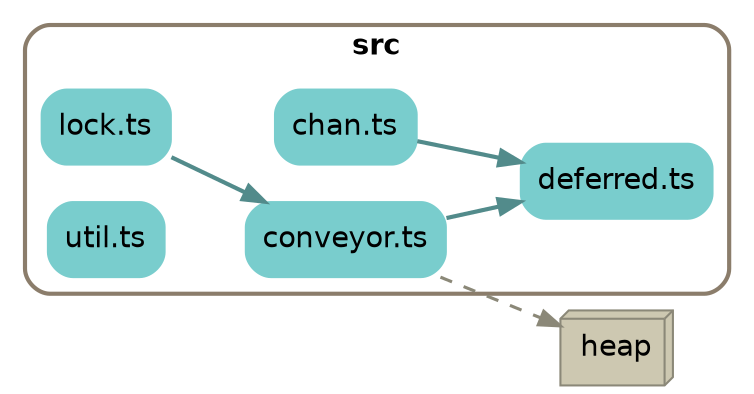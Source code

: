 
digraph G {
    //splines=line;
    //splines=polyline;
    splines=true;
    rankdir=LR;
    //newrank=true;
    compound=true;
    graph [fontname = "helvetica"];  // dpi=72
    node [fontname = "helvetica"];
    edge [fontname = "helvetica"];
    
    // files in their folder clusters

    subgraph cluster6282160516 {
        label=<<b>src</b>>;
        style="rounded";
        color=bisque4;
        penwidth=2;
                
        "src/chan.ts" [label="chan.ts", shape=rectangle; style="rounded,filled"; color=darkslategray3];
        "src/conveyor.ts" [label="conveyor.ts", shape=rectangle; style="rounded,filled"; color=darkslategray3];
        "src/deferred.ts" [label="deferred.ts", shape=rectangle; style="rounded,filled"; color=darkslategray3];
        "src/lock.ts" [label="lock.ts", shape=rectangle; style="rounded,filled"; color=darkslategray3];
        "src/util.ts" [label="util.ts", shape=rectangle; style="rounded,filled"; color=darkslategray3];
    }

    // packages not in their own cluster
        "heap" [shape=box3d, style=filled, fillcolor=cornsilk3, color=cornsilk4];

    // edges between files
    "src/chan.ts" -> "src/deferred.ts" [penwidth=2; color=darkslategray4];
    "src/conveyor.ts" -> "src/deferred.ts" [penwidth=2; color=darkslategray4];
    "src/lock.ts" -> "src/conveyor.ts" [penwidth=2; color=darkslategray4];

    // edges from files to packages
    "src/conveyor.ts" -> "heap" [penwidth=1.5; style=dashed, color=cornsilk4, weight=1];

}
